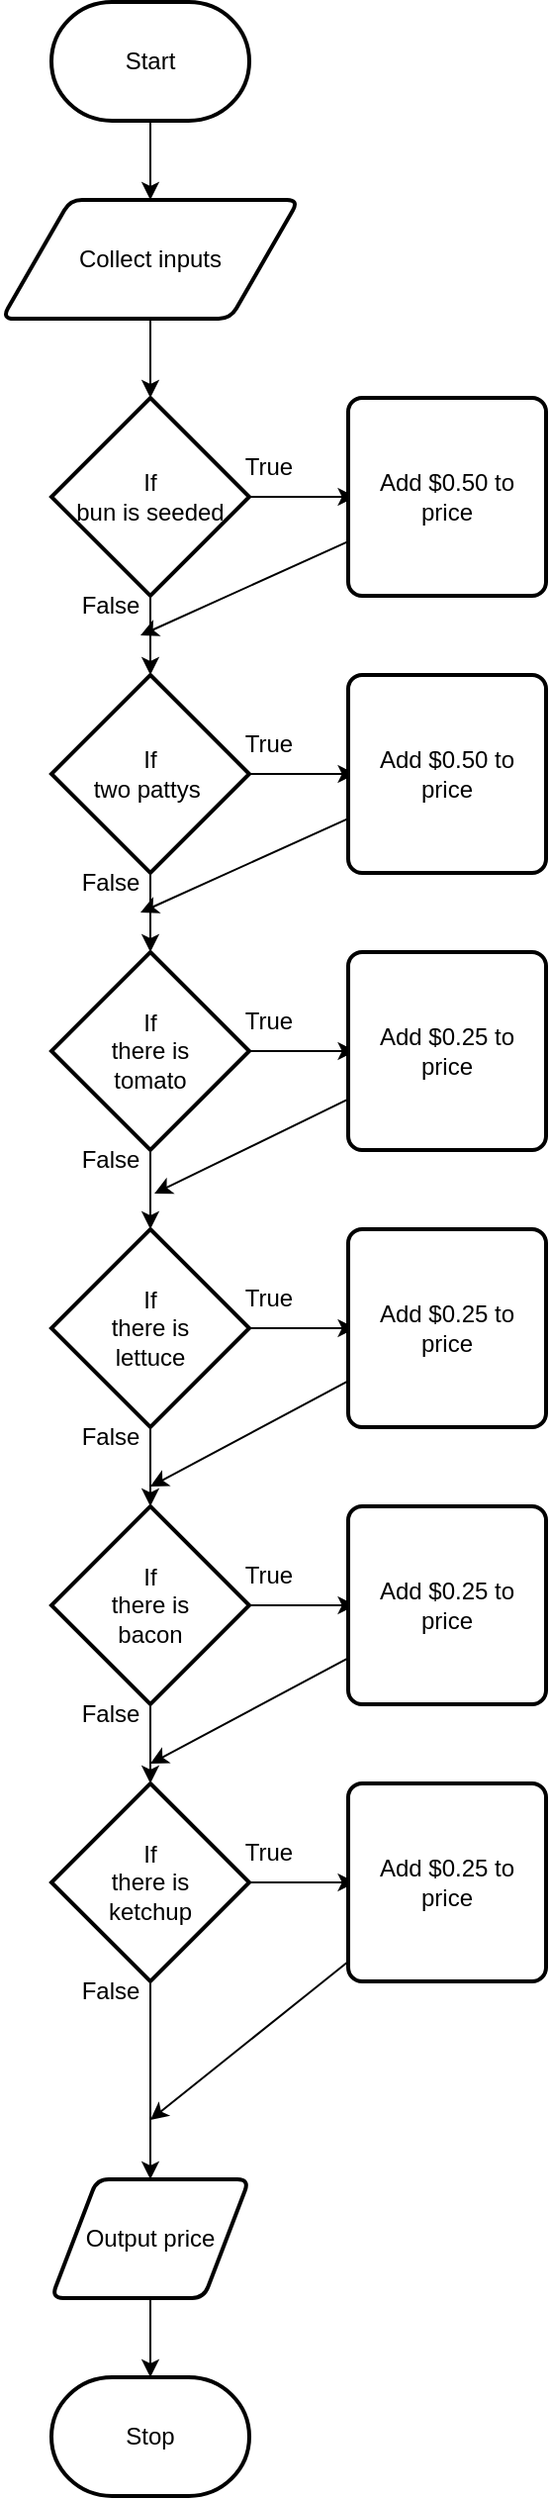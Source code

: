 <mxfile>
    <diagram id="HIP3nbAZw_EuaXWnEj3U" name="Page-1">
        <mxGraphModel dx="606" dy="512" grid="1" gridSize="10" guides="1" tooltips="1" connect="1" arrows="1" fold="1" page="1" pageScale="1" pageWidth="850" pageHeight="1100" math="0" shadow="0">
            <root>
                <mxCell id="0"/>
                <mxCell id="1" parent="0"/>
                <mxCell id="22" style="edgeStyle=none;html=1;" parent="1" source="2" target="8" edge="1">
                    <mxGeometry relative="1" as="geometry"/>
                </mxCell>
                <mxCell id="2" value="Start" style="strokeWidth=2;html=1;shape=mxgraph.flowchart.terminator;whiteSpace=wrap;" parent="1" vertex="1">
                    <mxGeometry x="210" y="130" width="100" height="60" as="geometry"/>
                </mxCell>
                <mxCell id="3" value="Stop" style="strokeWidth=2;html=1;shape=mxgraph.flowchart.terminator;whiteSpace=wrap;" parent="1" vertex="1">
                    <mxGeometry x="210" y="1330" width="100" height="60" as="geometry"/>
                </mxCell>
                <mxCell id="23" style="edgeStyle=none;html=1;" parent="1" source="8" target="18" edge="1">
                    <mxGeometry relative="1" as="geometry"/>
                </mxCell>
                <mxCell id="8" value="Collect inputs" style="shape=parallelogram;html=1;strokeWidth=2;perimeter=parallelogramPerimeter;whiteSpace=wrap;rounded=1;arcSize=12;size=0.23;" parent="1" vertex="1">
                    <mxGeometry x="185" y="230" width="150" height="60" as="geometry"/>
                </mxCell>
                <mxCell id="26" style="edgeStyle=none;html=1;" parent="1" source="18" edge="1">
                    <mxGeometry relative="1" as="geometry">
                        <mxPoint x="363.8" y="380" as="targetPoint"/>
                    </mxGeometry>
                </mxCell>
                <mxCell id="27" style="edgeStyle=none;html=1;" parent="1" source="18" edge="1">
                    <mxGeometry relative="1" as="geometry">
                        <mxPoint x="260" y="470" as="targetPoint"/>
                    </mxGeometry>
                </mxCell>
                <mxCell id="18" value="If&lt;br&gt;bun is seeded" style="strokeWidth=2;html=1;shape=mxgraph.flowchart.decision;whiteSpace=wrap;" parent="1" vertex="1">
                    <mxGeometry x="210" y="330" width="100" height="100" as="geometry"/>
                </mxCell>
                <mxCell id="28" value="True" style="text;html=1;strokeColor=none;fillColor=none;align=center;verticalAlign=middle;whiteSpace=wrap;rounded=0;" parent="1" vertex="1">
                    <mxGeometry x="290" y="350" width="60" height="30" as="geometry"/>
                </mxCell>
                <mxCell id="29" value="False" style="text;html=1;strokeColor=none;fillColor=none;align=center;verticalAlign=middle;whiteSpace=wrap;rounded=0;" parent="1" vertex="1">
                    <mxGeometry x="210" y="420" width="60" height="30" as="geometry"/>
                </mxCell>
                <mxCell id="136" style="edgeStyle=none;html=1;" parent="1" source="138" edge="1">
                    <mxGeometry relative="1" as="geometry">
                        <mxPoint x="363.8" y="520" as="targetPoint"/>
                    </mxGeometry>
                </mxCell>
                <mxCell id="137" style="edgeStyle=none;html=1;" parent="1" source="138" edge="1">
                    <mxGeometry relative="1" as="geometry">
                        <mxPoint x="260" y="610" as="targetPoint"/>
                    </mxGeometry>
                </mxCell>
                <mxCell id="138" value="If&lt;br&gt;two pattys&amp;nbsp;" style="strokeWidth=2;html=1;shape=mxgraph.flowchart.decision;whiteSpace=wrap;" parent="1" vertex="1">
                    <mxGeometry x="210" y="470" width="100" height="100" as="geometry"/>
                </mxCell>
                <mxCell id="139" value="True" style="text;html=1;strokeColor=none;fillColor=none;align=center;verticalAlign=middle;whiteSpace=wrap;rounded=0;" parent="1" vertex="1">
                    <mxGeometry x="290" y="490" width="60" height="30" as="geometry"/>
                </mxCell>
                <mxCell id="140" value="False" style="text;html=1;strokeColor=none;fillColor=none;align=center;verticalAlign=middle;whiteSpace=wrap;rounded=0;" parent="1" vertex="1">
                    <mxGeometry x="210" y="560" width="60" height="30" as="geometry"/>
                </mxCell>
                <mxCell id="141" style="edgeStyle=none;html=1;" parent="1" source="143" edge="1">
                    <mxGeometry relative="1" as="geometry">
                        <mxPoint x="363.8" y="660" as="targetPoint"/>
                    </mxGeometry>
                </mxCell>
                <mxCell id="142" style="edgeStyle=none;html=1;" parent="1" source="143" edge="1">
                    <mxGeometry relative="1" as="geometry">
                        <mxPoint x="260" y="750" as="targetPoint"/>
                    </mxGeometry>
                </mxCell>
                <mxCell id="143" value="If&lt;br&gt;there is&lt;br&gt;tomato" style="strokeWidth=2;html=1;shape=mxgraph.flowchart.decision;whiteSpace=wrap;" parent="1" vertex="1">
                    <mxGeometry x="210" y="610" width="100" height="100" as="geometry"/>
                </mxCell>
                <mxCell id="144" value="True" style="text;html=1;strokeColor=none;fillColor=none;align=center;verticalAlign=middle;whiteSpace=wrap;rounded=0;" parent="1" vertex="1">
                    <mxGeometry x="290" y="630" width="60" height="30" as="geometry"/>
                </mxCell>
                <mxCell id="145" value="False" style="text;html=1;strokeColor=none;fillColor=none;align=center;verticalAlign=middle;whiteSpace=wrap;rounded=0;" parent="1" vertex="1">
                    <mxGeometry x="210" y="700" width="60" height="30" as="geometry"/>
                </mxCell>
                <mxCell id="146" style="edgeStyle=none;html=1;" parent="1" source="148" edge="1">
                    <mxGeometry relative="1" as="geometry">
                        <mxPoint x="363.8" y="800" as="targetPoint"/>
                    </mxGeometry>
                </mxCell>
                <mxCell id="147" style="edgeStyle=none;html=1;" parent="1" source="148" edge="1">
                    <mxGeometry relative="1" as="geometry">
                        <mxPoint x="260" y="890" as="targetPoint"/>
                    </mxGeometry>
                </mxCell>
                <mxCell id="148" value="If&lt;br&gt;there is&lt;br&gt;lettuce" style="strokeWidth=2;html=1;shape=mxgraph.flowchart.decision;whiteSpace=wrap;" parent="1" vertex="1">
                    <mxGeometry x="210" y="750" width="100" height="100" as="geometry"/>
                </mxCell>
                <mxCell id="149" value="True" style="text;html=1;strokeColor=none;fillColor=none;align=center;verticalAlign=middle;whiteSpace=wrap;rounded=0;" parent="1" vertex="1">
                    <mxGeometry x="290" y="770" width="60" height="30" as="geometry"/>
                </mxCell>
                <mxCell id="150" value="False" style="text;html=1;strokeColor=none;fillColor=none;align=center;verticalAlign=middle;whiteSpace=wrap;rounded=0;" parent="1" vertex="1">
                    <mxGeometry x="210" y="840" width="60" height="30" as="geometry"/>
                </mxCell>
                <mxCell id="151" style="edgeStyle=none;html=1;" parent="1" source="153" edge="1">
                    <mxGeometry relative="1" as="geometry">
                        <mxPoint x="363.8" y="940" as="targetPoint"/>
                    </mxGeometry>
                </mxCell>
                <mxCell id="152" style="edgeStyle=none;html=1;" parent="1" source="153" edge="1">
                    <mxGeometry relative="1" as="geometry">
                        <mxPoint x="260" y="1030" as="targetPoint"/>
                    </mxGeometry>
                </mxCell>
                <mxCell id="153" value="If&lt;br&gt;there is&lt;br&gt;bacon" style="strokeWidth=2;html=1;shape=mxgraph.flowchart.decision;whiteSpace=wrap;" parent="1" vertex="1">
                    <mxGeometry x="210" y="890" width="100" height="100" as="geometry"/>
                </mxCell>
                <mxCell id="154" value="True" style="text;html=1;strokeColor=none;fillColor=none;align=center;verticalAlign=middle;whiteSpace=wrap;rounded=0;" parent="1" vertex="1">
                    <mxGeometry x="290" y="910" width="60" height="30" as="geometry"/>
                </mxCell>
                <mxCell id="155" value="False" style="text;html=1;strokeColor=none;fillColor=none;align=center;verticalAlign=middle;whiteSpace=wrap;rounded=0;" parent="1" vertex="1">
                    <mxGeometry x="210" y="980" width="60" height="30" as="geometry"/>
                </mxCell>
                <mxCell id="156" style="edgeStyle=none;html=1;" parent="1" source="158" edge="1">
                    <mxGeometry relative="1" as="geometry">
                        <mxPoint x="363.8" y="1080" as="targetPoint"/>
                    </mxGeometry>
                </mxCell>
                <mxCell id="157" style="edgeStyle=none;html=1;entryX=0.5;entryY=0;entryDx=0;entryDy=0;" parent="1" source="158" edge="1" target="166">
                    <mxGeometry relative="1" as="geometry">
                        <mxPoint x="260" y="1170" as="targetPoint"/>
                    </mxGeometry>
                </mxCell>
                <mxCell id="158" value="If&lt;br&gt;there is&lt;br&gt;ketchup" style="strokeWidth=2;html=1;shape=mxgraph.flowchart.decision;whiteSpace=wrap;" parent="1" vertex="1">
                    <mxGeometry x="210" y="1030" width="100" height="100" as="geometry"/>
                </mxCell>
                <mxCell id="159" value="True" style="text;html=1;strokeColor=none;fillColor=none;align=center;verticalAlign=middle;whiteSpace=wrap;rounded=0;" parent="1" vertex="1">
                    <mxGeometry x="290" y="1050" width="60" height="30" as="geometry"/>
                </mxCell>
                <mxCell id="160" value="False" style="text;html=1;strokeColor=none;fillColor=none;align=center;verticalAlign=middle;whiteSpace=wrap;rounded=0;" parent="1" vertex="1">
                    <mxGeometry x="210" y="1120" width="60" height="30" as="geometry"/>
                </mxCell>
                <mxCell id="167" style="edgeStyle=elbowEdgeStyle;html=1;" parent="1" source="166" target="3" edge="1">
                    <mxGeometry relative="1" as="geometry"/>
                </mxCell>
                <mxCell id="166" value="Output price" style="shape=parallelogram;html=1;strokeWidth=2;perimeter=parallelogramPerimeter;whiteSpace=wrap;rounded=1;arcSize=12;size=0.23;" parent="1" vertex="1">
                    <mxGeometry x="210" y="1230" width="100" height="60" as="geometry"/>
                </mxCell>
                <mxCell id="171" style="edgeStyle=none;html=1;entryX=0.75;entryY=1;entryDx=0;entryDy=0;" parent="1" source="168" target="29" edge="1">
                    <mxGeometry relative="1" as="geometry"/>
                </mxCell>
                <mxCell id="168" value="Add $0.50 to &lt;br&gt;price" style="rounded=1;whiteSpace=wrap;html=1;absoluteArcSize=1;arcSize=14;strokeWidth=2;" parent="1" vertex="1">
                    <mxGeometry x="360" y="330" width="100" height="100" as="geometry"/>
                </mxCell>
                <mxCell id="173" style="edgeStyle=none;html=1;entryX=0.75;entryY=1;entryDx=0;entryDy=0;" parent="1" source="169" target="140" edge="1">
                    <mxGeometry relative="1" as="geometry"/>
                </mxCell>
                <mxCell id="169" value="&lt;div&gt;Add $0.50 to&lt;/div&gt;&lt;div&gt;price&lt;/div&gt;" style="rounded=1;whiteSpace=wrap;html=1;absoluteArcSize=1;arcSize=14;strokeWidth=2;" parent="1" vertex="1">
                    <mxGeometry x="360" y="470" width="100" height="100" as="geometry"/>
                </mxCell>
                <mxCell id="179" style="edgeStyle=none;html=1;entryX=0.867;entryY=1.067;entryDx=0;entryDy=0;entryPerimeter=0;" parent="1" source="174" target="145" edge="1">
                    <mxGeometry relative="1" as="geometry"/>
                </mxCell>
                <mxCell id="174" value="&lt;div&gt;Add $0.25 to&lt;/div&gt;&lt;div&gt;price&lt;/div&gt;" style="rounded=1;whiteSpace=wrap;html=1;absoluteArcSize=1;arcSize=14;strokeWidth=2;" parent="1" vertex="1">
                    <mxGeometry x="360" y="610" width="100" height="100" as="geometry"/>
                </mxCell>
                <mxCell id="180" style="edgeStyle=none;html=1;" parent="1" source="175" edge="1">
                    <mxGeometry relative="1" as="geometry">
                        <mxPoint x="260" y="880" as="targetPoint"/>
                    </mxGeometry>
                </mxCell>
                <mxCell id="175" value="&lt;div&gt;Add $0.25 to&lt;/div&gt;&lt;div&gt;price&lt;/div&gt;" style="rounded=1;whiteSpace=wrap;html=1;absoluteArcSize=1;arcSize=14;strokeWidth=2;" parent="1" vertex="1">
                    <mxGeometry x="360" y="750" width="100" height="100" as="geometry"/>
                </mxCell>
                <mxCell id="181" style="edgeStyle=none;html=1;" parent="1" source="176" edge="1">
                    <mxGeometry relative="1" as="geometry">
                        <mxPoint x="260" y="1020" as="targetPoint"/>
                    </mxGeometry>
                </mxCell>
                <mxCell id="176" value="&lt;div&gt;Add $0.25 to&lt;/div&gt;&lt;div&gt;price&lt;/div&gt;" style="rounded=1;whiteSpace=wrap;html=1;absoluteArcSize=1;arcSize=14;strokeWidth=2;" parent="1" vertex="1">
                    <mxGeometry x="360" y="890" width="100" height="100" as="geometry"/>
                </mxCell>
                <mxCell id="182" style="edgeStyle=none;html=1;" parent="1" source="177" edge="1">
                    <mxGeometry relative="1" as="geometry">
                        <mxPoint x="260" y="1200" as="targetPoint"/>
                    </mxGeometry>
                </mxCell>
                <mxCell id="177" value="&lt;div&gt;Add $0.25 to&lt;/div&gt;&lt;div&gt;price&lt;/div&gt;" style="rounded=1;whiteSpace=wrap;html=1;absoluteArcSize=1;arcSize=14;strokeWidth=2;" parent="1" vertex="1">
                    <mxGeometry x="360" y="1030" width="100" height="100" as="geometry"/>
                </mxCell>
            </root>
        </mxGraphModel>
    </diagram>
</mxfile>